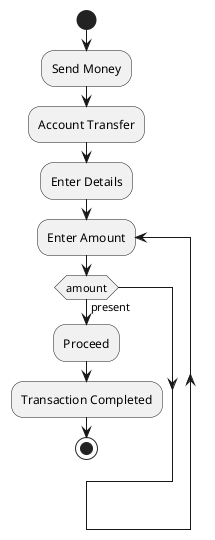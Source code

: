 @startuml
start
 :Send Money;
 :Account Transfer;
 :Enter Details;
 repeat :Enter Amount;
 if(amount) then (present)
 :Proceed;
 :Transaction Completed;
 stop




@enduml
